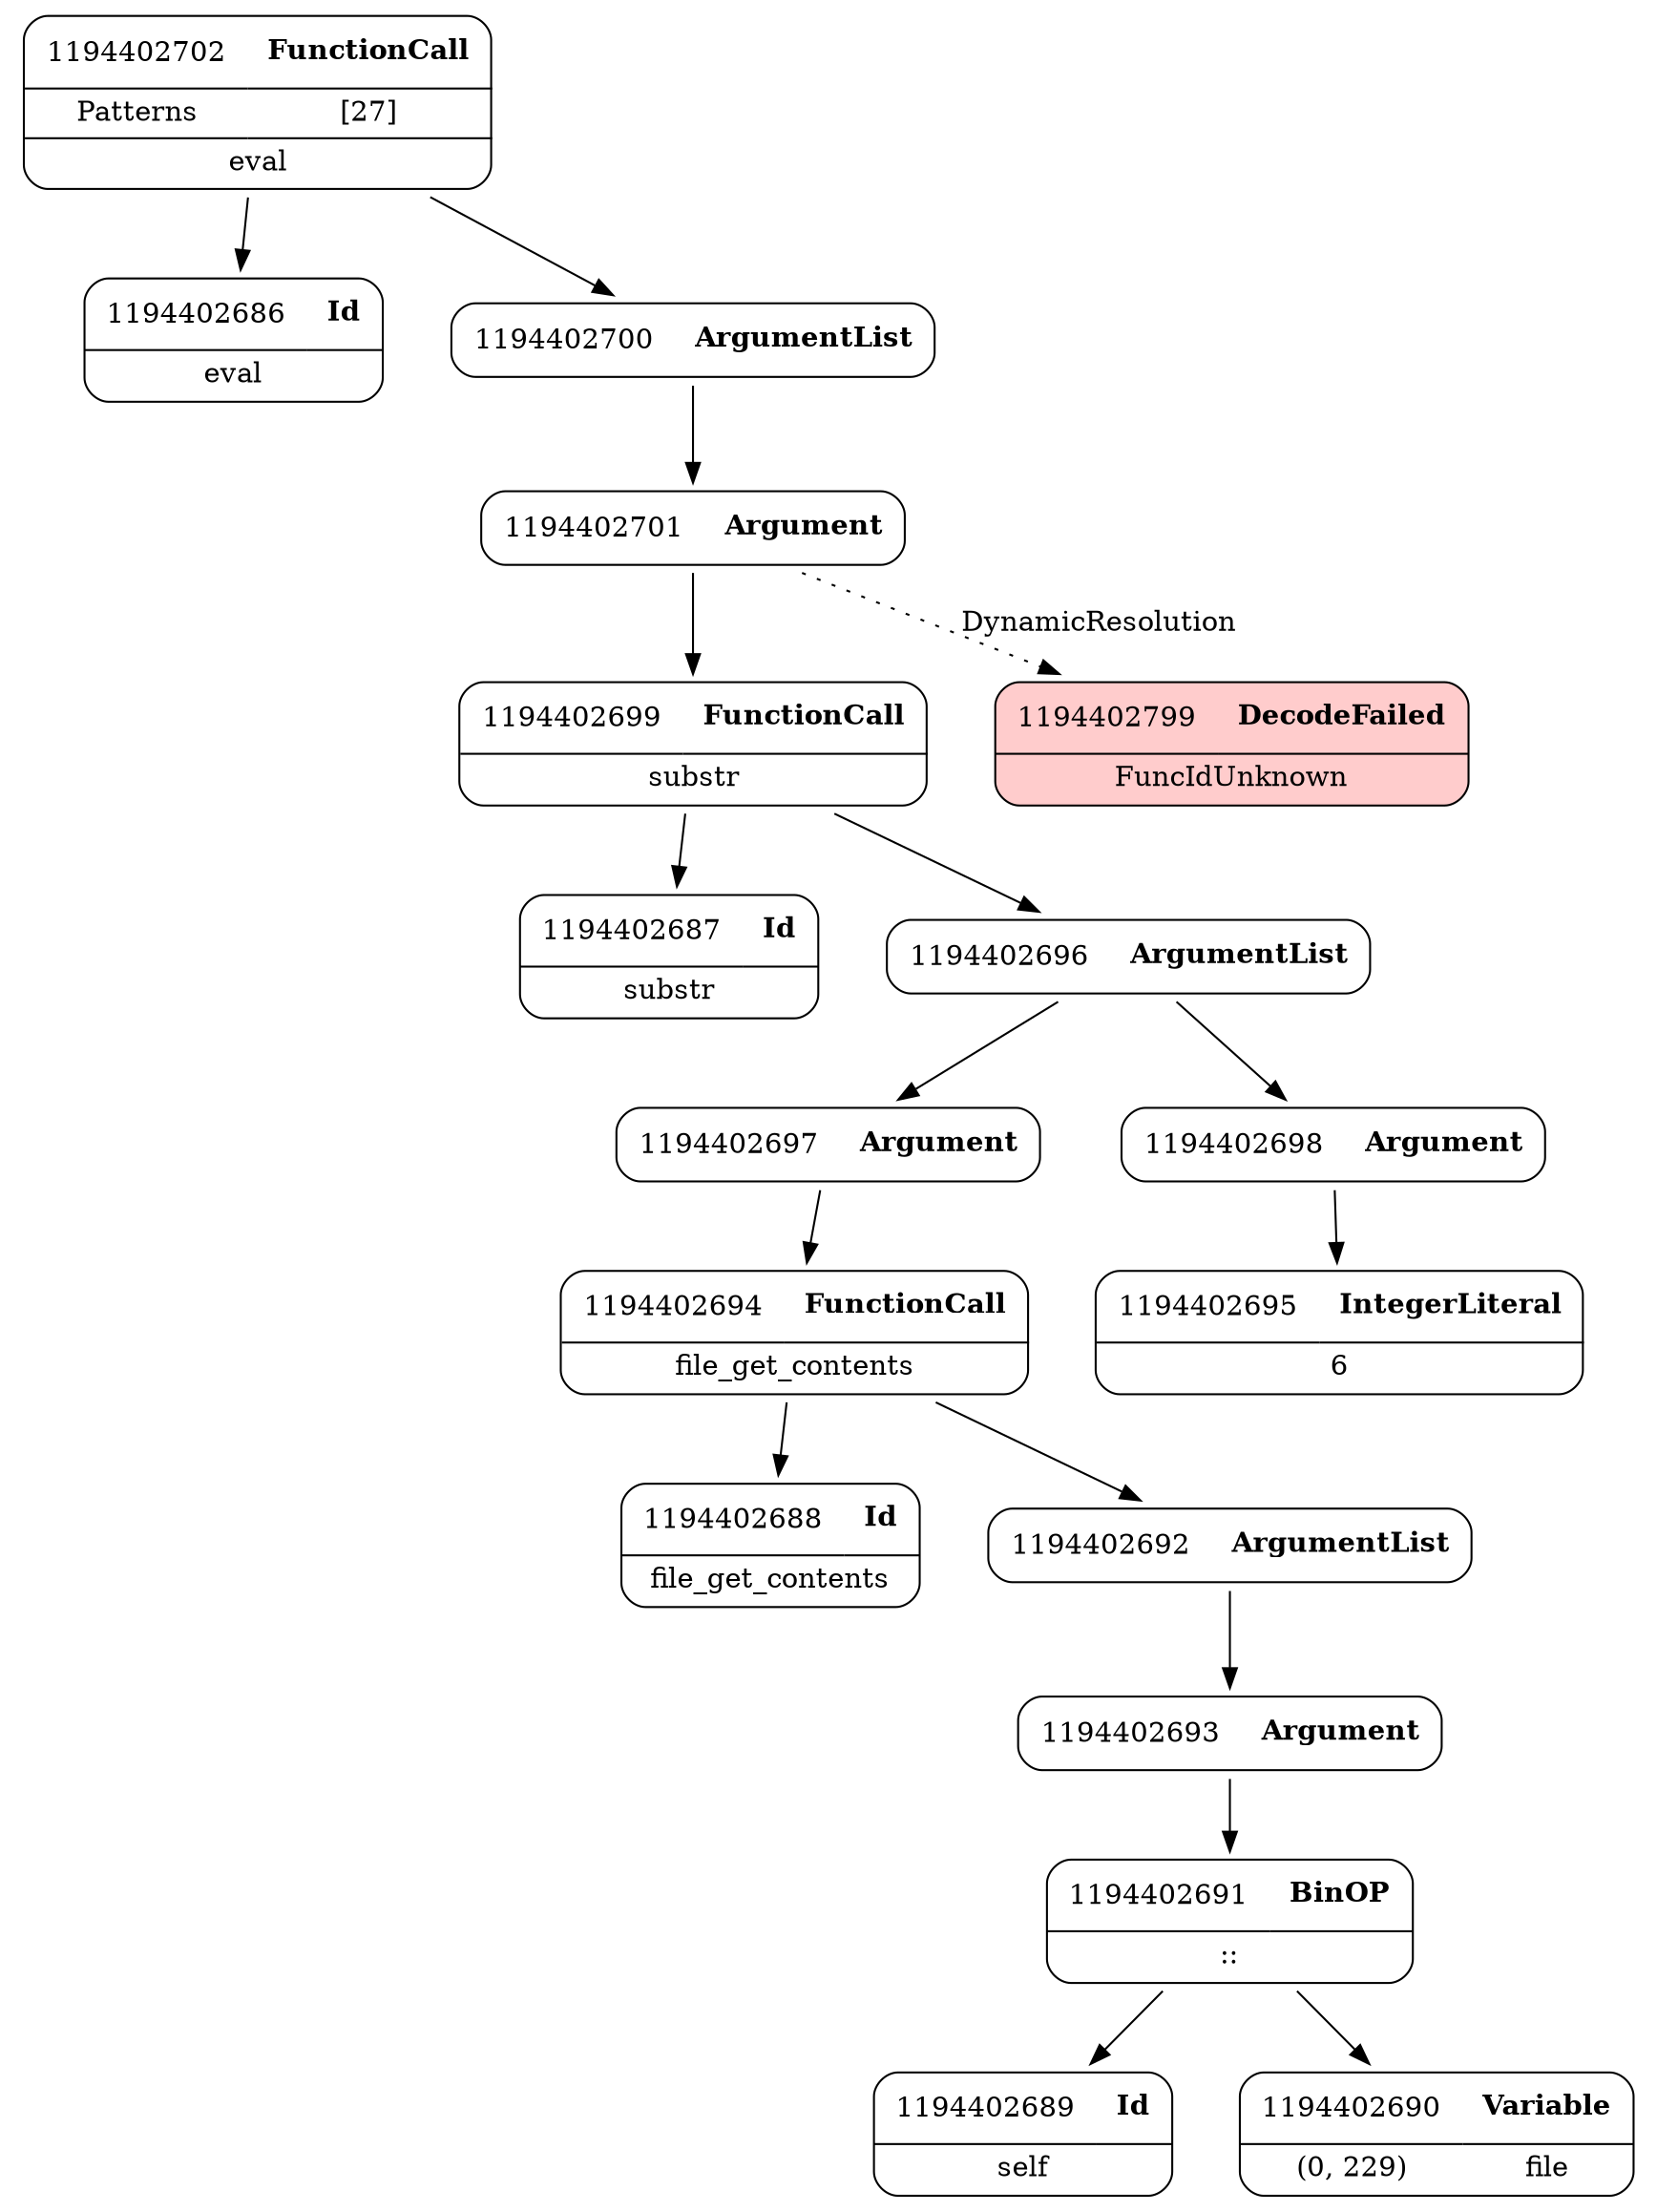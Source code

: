digraph ast {
node [shape=none];
1194402687 [label=<<TABLE border='1' cellspacing='0' cellpadding='10' style='rounded' ><TR><TD border='0'>1194402687</TD><TD border='0'><B>Id</B></TD></TR><HR/><TR><TD border='0' cellpadding='5' colspan='2'>substr</TD></TR></TABLE>>];
1194402686 [label=<<TABLE border='1' cellspacing='0' cellpadding='10' style='rounded' ><TR><TD border='0'>1194402686</TD><TD border='0'><B>Id</B></TD></TR><HR/><TR><TD border='0' cellpadding='5' colspan='2'>eval</TD></TR></TABLE>>];
1194402689 [label=<<TABLE border='1' cellspacing='0' cellpadding='10' style='rounded' ><TR><TD border='0'>1194402689</TD><TD border='0'><B>Id</B></TD></TR><HR/><TR><TD border='0' cellpadding='5' colspan='2'>self</TD></TR></TABLE>>];
1194402688 [label=<<TABLE border='1' cellspacing='0' cellpadding='10' style='rounded' ><TR><TD border='0'>1194402688</TD><TD border='0'><B>Id</B></TD></TR><HR/><TR><TD border='0' cellpadding='5' colspan='2'>file_get_contents</TD></TR></TABLE>>];
1194402691 [label=<<TABLE border='1' cellspacing='0' cellpadding='10' style='rounded' ><TR><TD border='0'>1194402691</TD><TD border='0'><B>BinOP</B></TD></TR><HR/><TR><TD border='0' cellpadding='5' colspan='2'>::</TD></TR></TABLE>>];
1194402691 -> 1194402689 [weight=2];
1194402691 -> 1194402690 [weight=2];
1194402690 [label=<<TABLE border='1' cellspacing='0' cellpadding='10' style='rounded' ><TR><TD border='0'>1194402690</TD><TD border='0'><B>Variable</B></TD></TR><HR/><TR><TD border='0' cellpadding='5'>(0, 229)</TD><TD border='0' cellpadding='5'>file</TD></TR></TABLE>>];
1194402693 [label=<<TABLE border='1' cellspacing='0' cellpadding='10' style='rounded' ><TR><TD border='0'>1194402693</TD><TD border='0'><B>Argument</B></TD></TR></TABLE>>];
1194402693 -> 1194402691 [weight=2];
1194402692 [label=<<TABLE border='1' cellspacing='0' cellpadding='10' style='rounded' ><TR><TD border='0'>1194402692</TD><TD border='0'><B>ArgumentList</B></TD></TR></TABLE>>];
1194402692 -> 1194402693 [weight=2];
1194402695 [label=<<TABLE border='1' cellspacing='0' cellpadding='10' style='rounded' ><TR><TD border='0'>1194402695</TD><TD border='0'><B>IntegerLiteral</B></TD></TR><HR/><TR><TD border='0' cellpadding='5' colspan='2'>6</TD></TR></TABLE>>];
1194402694 [label=<<TABLE border='1' cellspacing='0' cellpadding='10' style='rounded' ><TR><TD border='0'>1194402694</TD><TD border='0'><B>FunctionCall</B></TD></TR><HR/><TR><TD border='0' cellpadding='5' colspan='2'>file_get_contents</TD></TR></TABLE>>];
1194402694 -> 1194402688 [weight=2];
1194402694 -> 1194402692 [weight=2];
1194402697 [label=<<TABLE border='1' cellspacing='0' cellpadding='10' style='rounded' ><TR><TD border='0'>1194402697</TD><TD border='0'><B>Argument</B></TD></TR></TABLE>>];
1194402697 -> 1194402694 [weight=2];
1194402696 [label=<<TABLE border='1' cellspacing='0' cellpadding='10' style='rounded' ><TR><TD border='0'>1194402696</TD><TD border='0'><B>ArgumentList</B></TD></TR></TABLE>>];
1194402696 -> 1194402697 [weight=2];
1194402696 -> 1194402698 [weight=2];
1194402699 [label=<<TABLE border='1' cellspacing='0' cellpadding='10' style='rounded' ><TR><TD border='0'>1194402699</TD><TD border='0'><B>FunctionCall</B></TD></TR><HR/><TR><TD border='0' cellpadding='5' colspan='2'>substr</TD></TR></TABLE>>];
1194402699 -> 1194402687 [weight=2];
1194402699 -> 1194402696 [weight=2];
1194402698 [label=<<TABLE border='1' cellspacing='0' cellpadding='10' style='rounded' ><TR><TD border='0'>1194402698</TD><TD border='0'><B>Argument</B></TD></TR></TABLE>>];
1194402698 -> 1194402695 [weight=2];
1194402701 [label=<<TABLE border='1' cellspacing='0' cellpadding='10' style='rounded' ><TR><TD border='0'>1194402701</TD><TD border='0'><B>Argument</B></TD></TR></TABLE>>];
1194402701 -> 1194402699 [weight=2];
1194402701 -> 1194402799 [style=dotted,label=DynamicResolution];
1194402700 [label=<<TABLE border='1' cellspacing='0' cellpadding='10' style='rounded' ><TR><TD border='0'>1194402700</TD><TD border='0'><B>ArgumentList</B></TD></TR></TABLE>>];
1194402700 -> 1194402701 [weight=2];
1194402799 [label=<<TABLE border='1' cellspacing='0' cellpadding='10' style='rounded' bgcolor='#FFCCCC' ><TR><TD border='0'>1194402799</TD><TD border='0'><B>DecodeFailed</B></TD></TR><HR/><TR><TD border='0' cellpadding='5' colspan='2'>FuncIdUnknown</TD></TR></TABLE>>];
1194402702 [label=<<TABLE border='1' cellspacing='0' cellpadding='10' style='rounded' ><TR><TD border='0'>1194402702</TD><TD border='0'><B>FunctionCall</B></TD></TR><HR/><TR><TD border='0' cellpadding='5'>Patterns</TD><TD border='0' cellpadding='5'>[27]</TD></TR><HR/><TR><TD border='0' cellpadding='5' colspan='2'>eval</TD></TR></TABLE>>];
1194402702 -> 1194402686 [weight=2];
1194402702 -> 1194402700 [weight=2];
}
